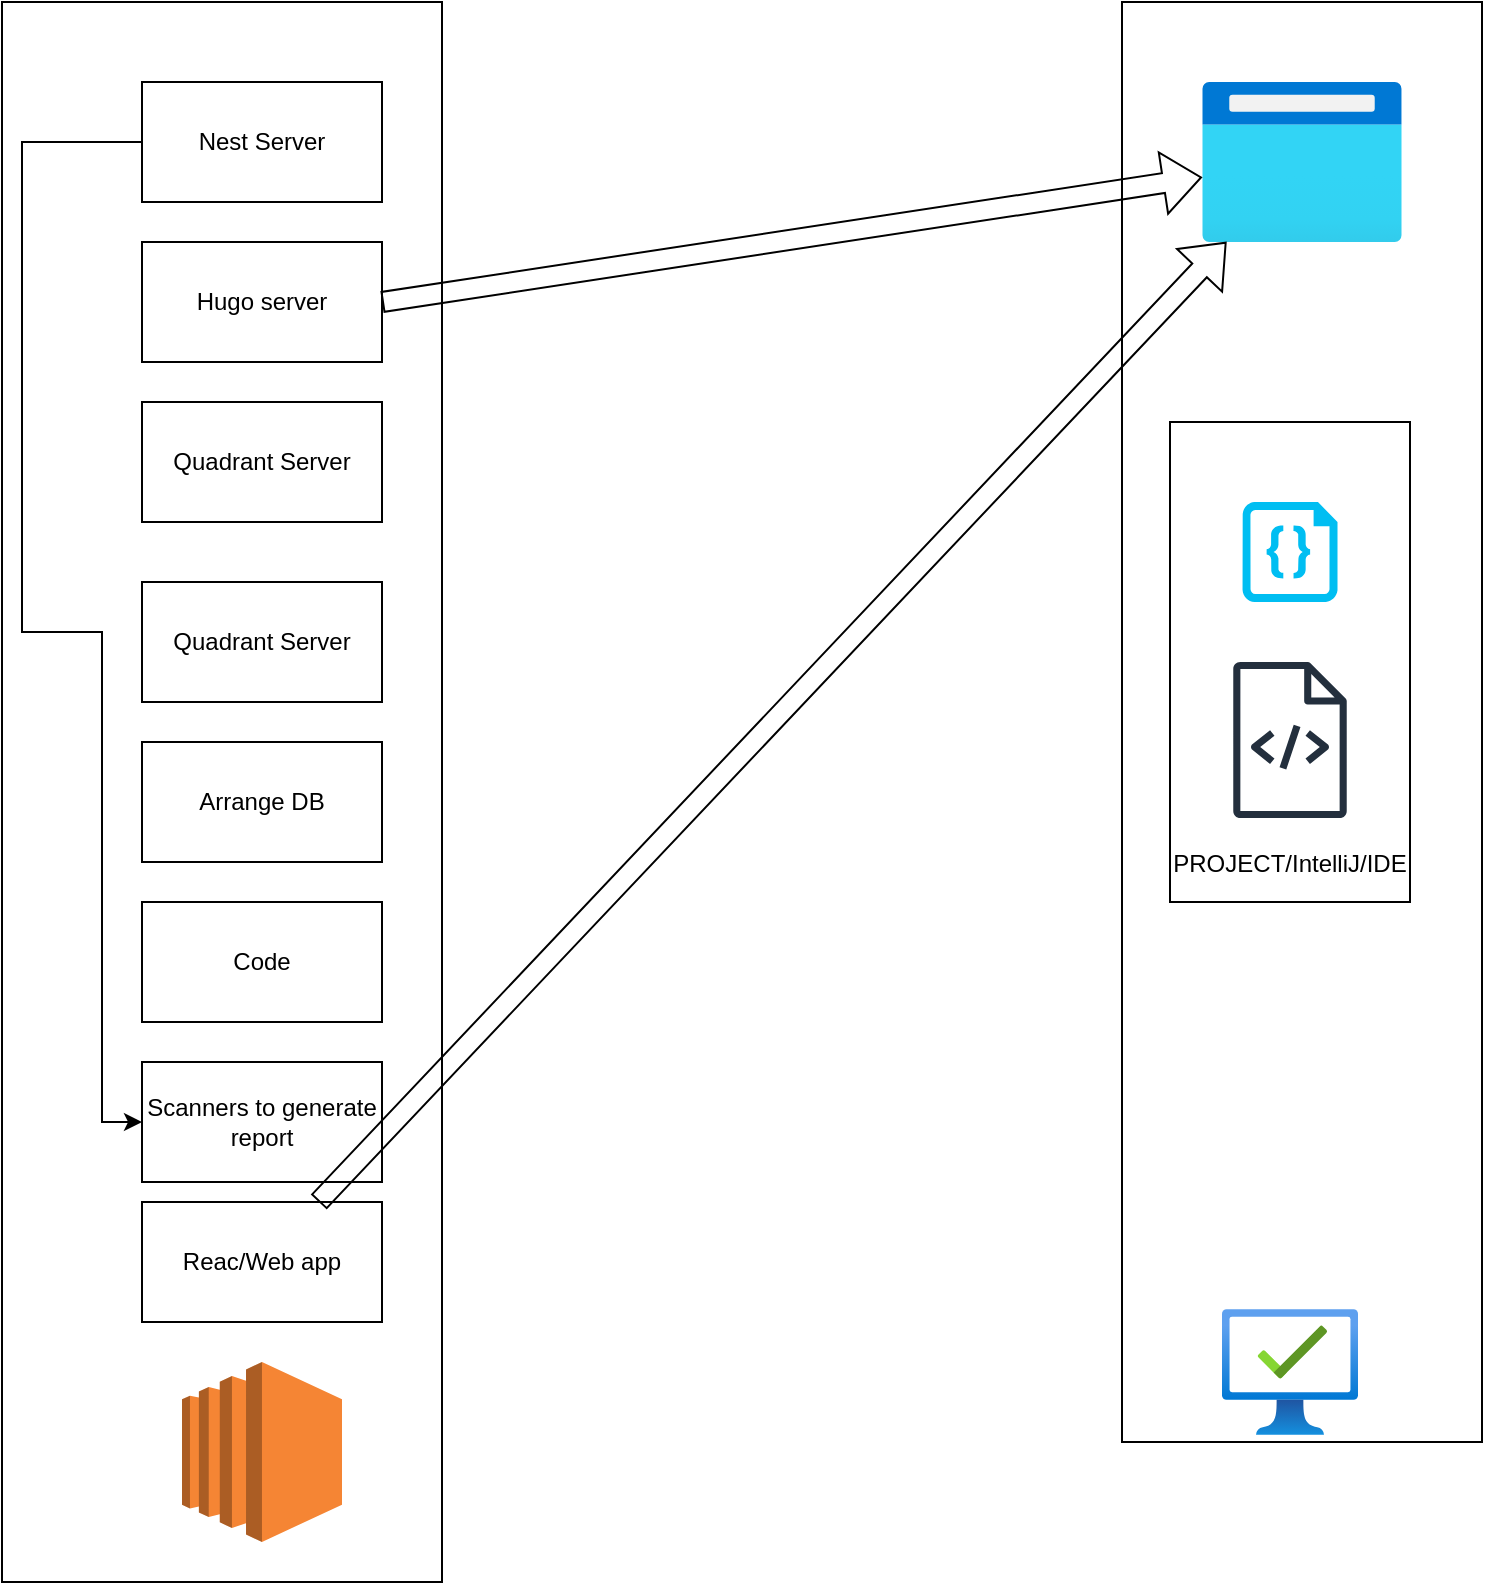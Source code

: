<mxfile version="22.0.2" type="github">
  <diagram name="Page-1" id="QLzw1_1aCrxwTk8OGxQa">
    <mxGraphModel dx="1306" dy="756" grid="1" gridSize="10" guides="1" tooltips="1" connect="1" arrows="1" fold="1" page="1" pageScale="1" pageWidth="850" pageHeight="1100" math="0" shadow="0">
      <root>
        <mxCell id="0" />
        <mxCell id="1" parent="0" />
        <mxCell id="oYaY8vvxdwJOpDYdtor2-21" value="" style="rounded=0;whiteSpace=wrap;html=1;fillColor=none;" vertex="1" parent="1">
          <mxGeometry x="620" y="520" width="120" height="240" as="geometry" />
        </mxCell>
        <mxCell id="oYaY8vvxdwJOpDYdtor2-11" value="" style="rounded=0;whiteSpace=wrap;html=1;fillColor=none;" vertex="1" parent="1">
          <mxGeometry x="30" y="320" width="220" height="790" as="geometry" />
        </mxCell>
        <mxCell id="oYaY8vvxdwJOpDYdtor2-1" value="" style="outlineConnect=0;dashed=0;verticalLabelPosition=bottom;verticalAlign=top;align=center;html=1;shape=mxgraph.aws3.ec2;fillColor=#F58534;gradientColor=none;" vertex="1" parent="1">
          <mxGeometry x="120" y="1000" width="80" height="90" as="geometry" />
        </mxCell>
        <mxCell id="oYaY8vvxdwJOpDYdtor2-9" style="edgeStyle=orthogonalEdgeStyle;rounded=0;orthogonalLoop=1;jettySize=auto;html=1;entryX=0;entryY=0.5;entryDx=0;entryDy=0;" edge="1" parent="1" source="oYaY8vvxdwJOpDYdtor2-2" target="oYaY8vvxdwJOpDYdtor2-8">
          <mxGeometry relative="1" as="geometry">
            <Array as="points">
              <mxPoint x="40" y="390" />
              <mxPoint x="40" y="635" />
              <mxPoint x="80" y="635" />
              <mxPoint x="80" y="880" />
            </Array>
          </mxGeometry>
        </mxCell>
        <mxCell id="oYaY8vvxdwJOpDYdtor2-2" value="Nest Server" style="rounded=0;whiteSpace=wrap;html=1;" vertex="1" parent="1">
          <mxGeometry x="100" y="360" width="120" height="60" as="geometry" />
        </mxCell>
        <mxCell id="oYaY8vvxdwJOpDYdtor2-3" value="Hugo server" style="rounded=0;whiteSpace=wrap;html=1;" vertex="1" parent="1">
          <mxGeometry x="100" y="440" width="120" height="60" as="geometry" />
        </mxCell>
        <mxCell id="oYaY8vvxdwJOpDYdtor2-4" value="Quadrant Server" style="rounded=0;whiteSpace=wrap;html=1;" vertex="1" parent="1">
          <mxGeometry x="100" y="520" width="120" height="60" as="geometry" />
        </mxCell>
        <mxCell id="oYaY8vvxdwJOpDYdtor2-5" value="Quadrant Server" style="rounded=0;whiteSpace=wrap;html=1;" vertex="1" parent="1">
          <mxGeometry x="100" y="610" width="120" height="60" as="geometry" />
        </mxCell>
        <mxCell id="oYaY8vvxdwJOpDYdtor2-6" value="Arrange DB" style="rounded=0;whiteSpace=wrap;html=1;" vertex="1" parent="1">
          <mxGeometry x="100" y="690" width="120" height="60" as="geometry" />
        </mxCell>
        <mxCell id="oYaY8vvxdwJOpDYdtor2-7" value="Code" style="rounded=0;whiteSpace=wrap;html=1;" vertex="1" parent="1">
          <mxGeometry x="100" y="770" width="120" height="60" as="geometry" />
        </mxCell>
        <mxCell id="oYaY8vvxdwJOpDYdtor2-8" value="Scanners to generate report" style="rounded=0;whiteSpace=wrap;html=1;" vertex="1" parent="1">
          <mxGeometry x="100" y="850" width="120" height="60" as="geometry" />
        </mxCell>
        <mxCell id="oYaY8vvxdwJOpDYdtor2-12" value="" style="rounded=0;whiteSpace=wrap;html=1;" vertex="1" parent="1">
          <mxGeometry x="590" y="320" width="180" height="720" as="geometry" />
        </mxCell>
        <mxCell id="oYaY8vvxdwJOpDYdtor2-13" value="" style="image;aspect=fixed;html=1;points=[];align=center;fontSize=12;image=img/lib/azure2/management_governance/Managed_Desktop.svg;" vertex="1" parent="1">
          <mxGeometry x="640" y="973.4" width="68" height="63.2" as="geometry" />
        </mxCell>
        <mxCell id="oYaY8vvxdwJOpDYdtor2-14" value="" style="image;aspect=fixed;html=1;points=[];align=center;fontSize=12;image=img/lib/azure2/general/Browser.svg;" vertex="1" parent="1">
          <mxGeometry x="630" y="360" width="100" height="80" as="geometry" />
        </mxCell>
        <mxCell id="oYaY8vvxdwJOpDYdtor2-15" value="" style="shape=flexArrow;endArrow=classic;html=1;rounded=0;exitX=1;exitY=0.5;exitDx=0;exitDy=0;" edge="1" parent="1" source="oYaY8vvxdwJOpDYdtor2-3" target="oYaY8vvxdwJOpDYdtor2-14">
          <mxGeometry width="50" height="50" relative="1" as="geometry">
            <mxPoint x="320" y="530" as="sourcePoint" />
            <mxPoint x="370" y="480" as="targetPoint" />
          </mxGeometry>
        </mxCell>
        <mxCell id="oYaY8vvxdwJOpDYdtor2-16" value="Reac/Web app" style="rounded=0;whiteSpace=wrap;html=1;" vertex="1" parent="1">
          <mxGeometry x="100" y="920" width="120" height="60" as="geometry" />
        </mxCell>
        <mxCell id="oYaY8vvxdwJOpDYdtor2-17" value="" style="shape=flexArrow;endArrow=classic;html=1;rounded=0;" edge="1" parent="1" source="oYaY8vvxdwJOpDYdtor2-16" target="oYaY8vvxdwJOpDYdtor2-14">
          <mxGeometry width="50" height="50" relative="1" as="geometry">
            <mxPoint x="220" y="952" as="sourcePoint" />
            <mxPoint x="630" y="890" as="targetPoint" />
          </mxGeometry>
        </mxCell>
        <mxCell id="oYaY8vvxdwJOpDYdtor2-18" value="" style="sketch=0;outlineConnect=0;fontColor=#232F3E;gradientColor=none;fillColor=#232F3D;strokeColor=none;dashed=0;verticalLabelPosition=bottom;verticalAlign=top;align=center;html=1;fontSize=12;fontStyle=0;aspect=fixed;pointerEvents=1;shape=mxgraph.aws4.source_code;" vertex="1" parent="1">
          <mxGeometry x="645.5" y="650" width="57" height="78" as="geometry" />
        </mxCell>
        <mxCell id="oYaY8vvxdwJOpDYdtor2-19" value="" style="verticalLabelPosition=bottom;html=1;verticalAlign=top;align=center;strokeColor=none;fillColor=#00BEF2;shape=mxgraph.azure.code_file;pointerEvents=1;" vertex="1" parent="1">
          <mxGeometry x="650.25" y="570" width="47.5" height="50" as="geometry" />
        </mxCell>
        <mxCell id="oYaY8vvxdwJOpDYdtor2-22" value="&lt;br&gt;&lt;br&gt;&lt;br&gt;&lt;br&gt;&lt;br&gt;&lt;br&gt;&lt;br&gt;&lt;br&gt;&lt;br&gt;&lt;br&gt;&lt;br&gt;&lt;br&gt;&lt;br&gt;&lt;br&gt;PROJECT/IntelliJ/IDE" style="rounded=0;whiteSpace=wrap;html=1;fillColor=none;align=center;" vertex="1" parent="1">
          <mxGeometry x="614" y="530" width="120" height="240" as="geometry" />
        </mxCell>
      </root>
    </mxGraphModel>
  </diagram>
</mxfile>
